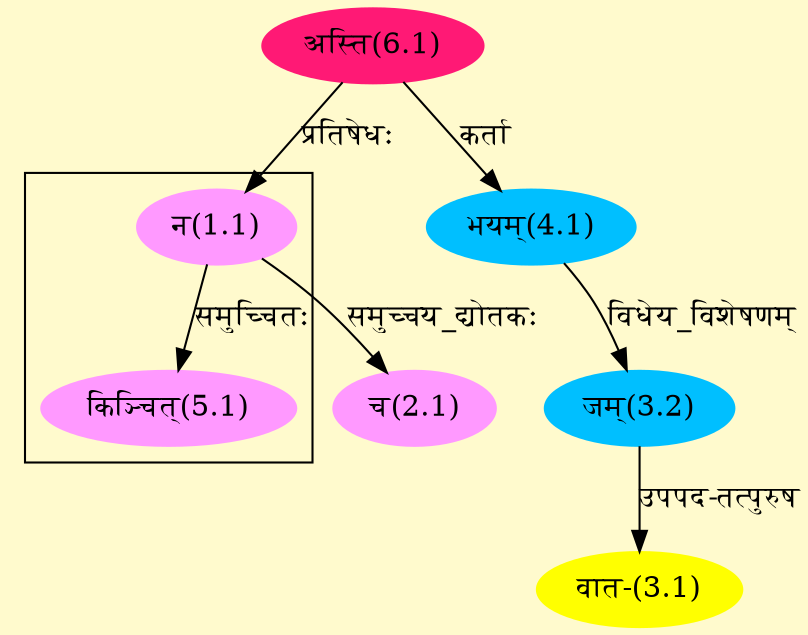 digraph G{
rankdir=BT;
 compound=true;
 bgcolor="lemonchiffon1";

subgraph cluster_1{
Node5_1 [style=filled, color="#FF99FF" label = "किञ्चित्(5.1)"]
Node1_1 [style=filled, color="#FF99FF" label = "न(1.1)"]

}
Node1_1 [style=filled, color="#FF99FF" label = "न(1.1)"]
Node6_1 [style=filled, color="#FF1975" label = "अस्ति(6.1)"]
Node2_1 [style=filled, color="#FF99FF" label = "च(2.1)"]
Node3_1 [style=filled, color="#FFFF00" label = "वात-(3.1)"]
Node3_2 [style=filled, color="#00BFFF" label = "जम्(3.2)"]
Node4_1 [style=filled, color="#00BFFF" label = "भयम्(4.1)"]
/* Start of Relations section */

Node1_1 -> Node6_1 [  label="प्रतिषेधः"  dir="back" ]
Node2_1 -> Node1_1 [  label="समुच्चय_द्योतकः"  dir="back" ]
Node3_1 -> Node3_2 [  label="उपपद-तत्पुरुष"  dir="back" ]
Node3_2 -> Node4_1 [  label="विधेय_विशेषणम्"  dir="back" ]
Node4_1 -> Node6_1 [  label="कर्ता"  dir="back" ]
Node5_1 -> Node1_1 [  label="समुच्चितः"  dir="back" ]
}
